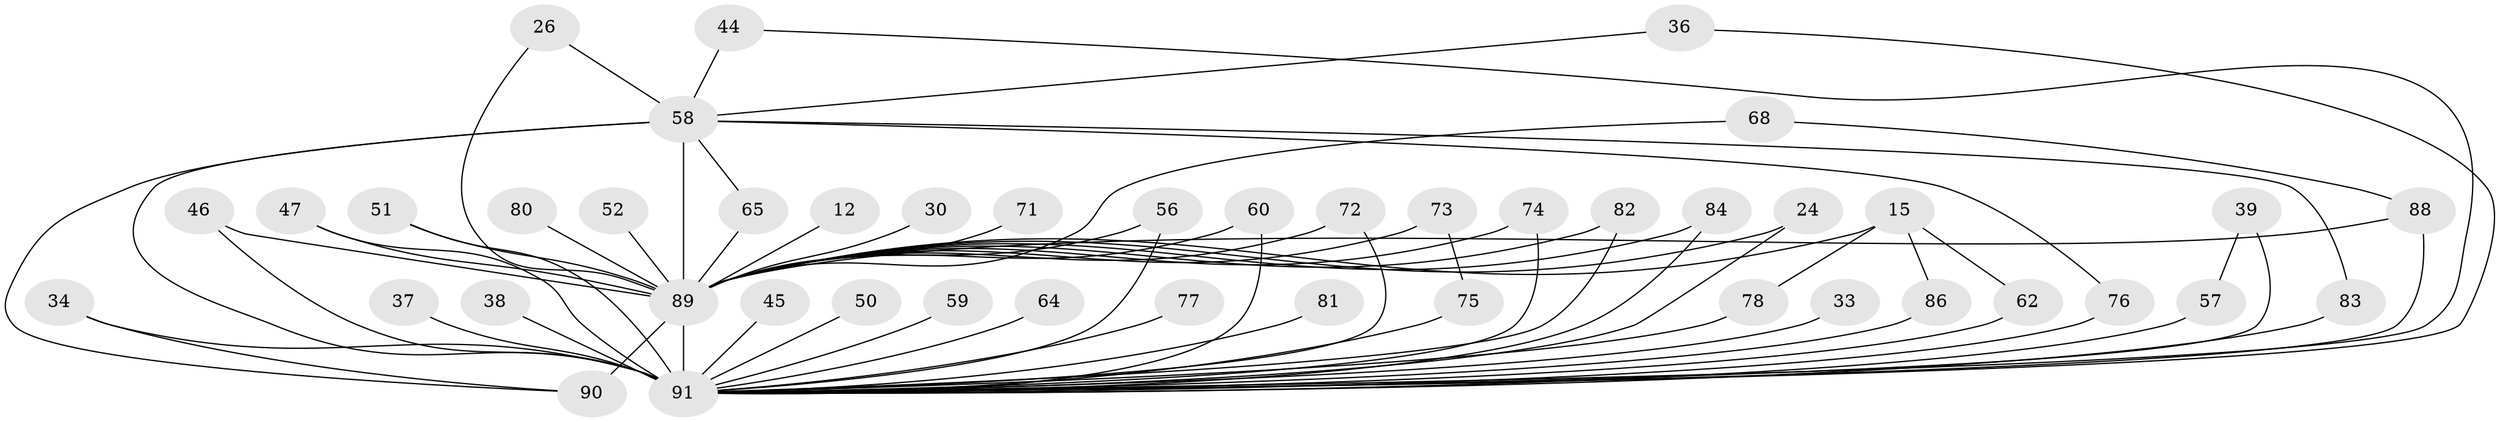 // original degree distribution, {16: 0.02197802197802198, 31: 0.01098901098901099, 11: 0.01098901098901099, 22: 0.01098901098901099, 19: 0.01098901098901099, 20: 0.01098901098901099, 18: 0.01098901098901099, 24: 0.01098901098901099, 23: 0.01098901098901099, 3: 0.15384615384615385, 2: 0.6043956043956044, 5: 0.04395604395604396, 4: 0.04395604395604396, 6: 0.03296703296703297, 8: 0.01098901098901099}
// Generated by graph-tools (version 1.1) at 2025/44/03/09/25 04:44:06]
// undirected, 45 vertices, 70 edges
graph export_dot {
graph [start="1"]
  node [color=gray90,style=filled];
  12;
  15;
  24;
  26;
  30 [super="+29+28"];
  33;
  34;
  36;
  37 [super="+31"];
  38;
  39;
  44;
  45;
  46;
  47;
  50;
  51;
  52 [super="+11"];
  56;
  57 [super="+54"];
  58 [super="+3"];
  59;
  60;
  62;
  64;
  65;
  68;
  71;
  72;
  73 [super="+21+63"];
  74;
  75;
  76;
  77;
  78 [super="+48+69"];
  80;
  81;
  82;
  83;
  84;
  86;
  88 [super="+87+42"];
  89 [super="+20+27+43+49+9+85"];
  90 [super="+40+55"];
  91 [super="+25+10+70"];
  12 -- 89 [weight=2];
  15 -- 62;
  15 -- 86;
  15 -- 78;
  15 -- 89 [weight=3];
  24 -- 91;
  24 -- 89;
  26 -- 58;
  26 -- 89;
  30 -- 89 [weight=4];
  33 -- 91 [weight=2];
  34 -- 90;
  34 -- 91;
  36 -- 91;
  36 -- 58;
  37 -- 91 [weight=4];
  38 -- 91 [weight=2];
  39 -- 57;
  39 -- 91;
  44 -- 91;
  44 -- 58;
  45 -- 91 [weight=2];
  46 -- 91;
  46 -- 89;
  47 -- 91;
  47 -- 89;
  50 -- 91;
  51 -- 91;
  51 -- 89;
  52 -- 89 [weight=3];
  56 -- 91;
  56 -- 89;
  57 -- 91 [weight=4];
  58 -- 65;
  58 -- 90;
  58 -- 76;
  58 -- 83;
  58 -- 89 [weight=10];
  58 -- 91 [weight=8];
  59 -- 91;
  60 -- 91;
  60 -- 89;
  62 -- 91;
  64 -- 91 [weight=2];
  65 -- 89;
  68 -- 88;
  68 -- 89;
  71 -- 89 [weight=2];
  72 -- 91;
  72 -- 89;
  73 -- 75;
  73 -- 89 [weight=5];
  74 -- 91;
  74 -- 89;
  75 -- 91;
  76 -- 91;
  77 -- 91 [weight=2];
  78 -- 91 [weight=3];
  80 -- 89 [weight=2];
  81 -- 91 [weight=2];
  82 -- 91;
  82 -- 89;
  83 -- 91;
  84 -- 91;
  84 -- 89;
  86 -- 91;
  88 -- 89;
  88 -- 91 [weight=7];
  89 -- 90 [weight=6];
  89 -- 91 [weight=29];
}
